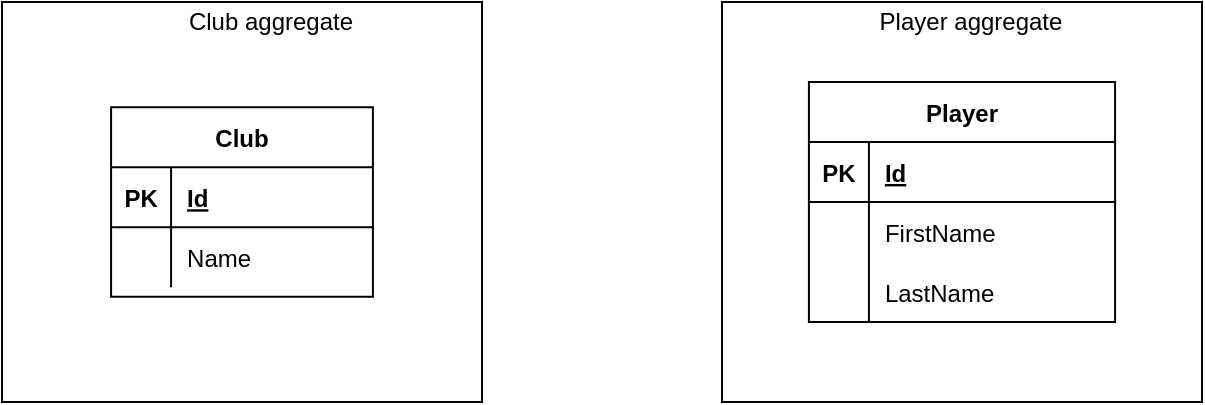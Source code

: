 <mxfile version="14.8.4" type="device"><diagram id="R2lEEEUBdFMjLlhIrx00" name="Page-1"><mxGraphModel dx="2568" dy="635" grid="1" gridSize="10" guides="1" tooltips="1" connect="1" arrows="1" fold="1" page="1" pageScale="1" pageWidth="850" pageHeight="1100" math="0" shadow="0" extFonts="Permanent Marker^https://fonts.googleapis.com/css?family=Permanent+Marker"><root><mxCell id="0"/><mxCell id="1" parent="0"/><mxCell id="gg8PAinaPa6_kpaQrIuv-1" value="" style="group" vertex="1" connectable="0" parent="1"><mxGeometry x="240" y="320" width="240" height="200" as="geometry"/></mxCell><mxCell id="YP9DN8QgEFIF_HLCPCEO-30" value="" style="whiteSpace=wrap;html=1;" parent="gg8PAinaPa6_kpaQrIuv-1" vertex="1"><mxGeometry width="240" height="200" as="geometry"/></mxCell><mxCell id="YP9DN8QgEFIF_HLCPCEO-31" value="Player aggregate" style="text;html=1;align=center;verticalAlign=middle;resizable=0;points=[];autosize=1;strokeColor=none;" parent="gg8PAinaPa6_kpaQrIuv-1" vertex="1"><mxGeometry x="69.231" width="110" height="20" as="geometry"/></mxCell><mxCell id="YP9DN8QgEFIF_HLCPCEO-17" value="Player" style="shape=table;startSize=30;container=1;collapsible=1;childLayout=tableLayout;fixedRows=1;rowLines=0;fontStyle=1;align=center;resizeLast=1;" parent="gg8PAinaPa6_kpaQrIuv-1" vertex="1"><mxGeometry x="43.46" y="40" width="153.08" height="120" as="geometry"/></mxCell><mxCell id="YP9DN8QgEFIF_HLCPCEO-18" value="" style="shape=partialRectangle;collapsible=0;dropTarget=0;pointerEvents=0;fillColor=none;top=0;left=0;bottom=1;right=0;points=[[0,0.5],[1,0.5]];portConstraint=eastwest;" parent="YP9DN8QgEFIF_HLCPCEO-17" vertex="1"><mxGeometry y="30" width="153.08" height="30" as="geometry"/></mxCell><mxCell id="YP9DN8QgEFIF_HLCPCEO-19" value="PK" style="shape=partialRectangle;connectable=0;fillColor=none;top=0;left=0;bottom=0;right=0;fontStyle=1;overflow=hidden;" parent="YP9DN8QgEFIF_HLCPCEO-18" vertex="1"><mxGeometry width="30" height="30" as="geometry"/></mxCell><mxCell id="YP9DN8QgEFIF_HLCPCEO-20" value="Id" style="shape=partialRectangle;connectable=0;fillColor=none;top=0;left=0;bottom=0;right=0;align=left;spacingLeft=6;fontStyle=5;overflow=hidden;" parent="YP9DN8QgEFIF_HLCPCEO-18" vertex="1"><mxGeometry x="30" width="123.08" height="30" as="geometry"/></mxCell><mxCell id="YP9DN8QgEFIF_HLCPCEO-21" value="" style="shape=partialRectangle;collapsible=0;dropTarget=0;pointerEvents=0;fillColor=none;top=0;left=0;bottom=0;right=0;points=[[0,0.5],[1,0.5]];portConstraint=eastwest;" parent="YP9DN8QgEFIF_HLCPCEO-17" vertex="1"><mxGeometry y="60" width="153.08" height="30" as="geometry"/></mxCell><mxCell id="YP9DN8QgEFIF_HLCPCEO-22" value="" style="shape=partialRectangle;connectable=0;fillColor=none;top=0;left=0;bottom=0;right=0;editable=1;overflow=hidden;" parent="YP9DN8QgEFIF_HLCPCEO-21" vertex="1"><mxGeometry width="30" height="30" as="geometry"/></mxCell><mxCell id="YP9DN8QgEFIF_HLCPCEO-23" value="FirstName" style="shape=partialRectangle;connectable=0;fillColor=none;top=0;left=0;bottom=0;right=0;align=left;spacingLeft=6;overflow=hidden;" parent="YP9DN8QgEFIF_HLCPCEO-21" vertex="1"><mxGeometry x="30" width="123.08" height="30" as="geometry"/></mxCell><mxCell id="YP9DN8QgEFIF_HLCPCEO-24" value="" style="shape=partialRectangle;collapsible=0;dropTarget=0;pointerEvents=0;fillColor=none;top=0;left=0;bottom=0;right=0;points=[[0,0.5],[1,0.5]];portConstraint=eastwest;" parent="YP9DN8QgEFIF_HLCPCEO-17" vertex="1"><mxGeometry y="90" width="153.08" height="30" as="geometry"/></mxCell><mxCell id="YP9DN8QgEFIF_HLCPCEO-25" value="" style="shape=partialRectangle;connectable=0;fillColor=none;top=0;left=0;bottom=0;right=0;editable=1;overflow=hidden;" parent="YP9DN8QgEFIF_HLCPCEO-24" vertex="1"><mxGeometry width="30" height="30" as="geometry"/></mxCell><mxCell id="YP9DN8QgEFIF_HLCPCEO-26" value="LastName" style="shape=partialRectangle;connectable=0;fillColor=none;top=0;left=0;bottom=0;right=0;align=left;spacingLeft=6;overflow=hidden;" parent="YP9DN8QgEFIF_HLCPCEO-24" vertex="1"><mxGeometry x="30" width="123.08" height="30" as="geometry"/></mxCell><mxCell id="gg8PAinaPa6_kpaQrIuv-2" value="" style="group" vertex="1" connectable="0" parent="1"><mxGeometry x="-120" y="320" width="240" height="200" as="geometry"/></mxCell><mxCell id="YP9DN8QgEFIF_HLCPCEO-15" value="" style="whiteSpace=wrap;html=1;" parent="gg8PAinaPa6_kpaQrIuv-2" vertex="1"><mxGeometry width="240" height="200.0" as="geometry"/></mxCell><mxCell id="YP9DN8QgEFIF_HLCPCEO-16" value="Club aggregate" style="text;html=1;align=center;verticalAlign=middle;resizable=0;points=[];autosize=1;strokeColor=none;" parent="gg8PAinaPa6_kpaQrIuv-2" vertex="1"><mxGeometry x="83.636" width="100" height="20" as="geometry"/></mxCell><mxCell id="YP9DN8QgEFIF_HLCPCEO-1" value="Club" style="shape=table;startSize=30;container=1;collapsible=1;childLayout=tableLayout;fixedRows=1;rowLines=0;fontStyle=1;align=center;resizeLast=1;" parent="gg8PAinaPa6_kpaQrIuv-2" vertex="1"><mxGeometry x="54.545" y="52.635" width="130.909" height="94.737" as="geometry"/></mxCell><mxCell id="YP9DN8QgEFIF_HLCPCEO-2" value="" style="shape=partialRectangle;collapsible=0;dropTarget=0;pointerEvents=0;fillColor=none;top=0;left=0;bottom=1;right=0;points=[[0,0.5],[1,0.5]];portConstraint=eastwest;" parent="YP9DN8QgEFIF_HLCPCEO-1" vertex="1"><mxGeometry y="30" width="130.909" height="30" as="geometry"/></mxCell><mxCell id="YP9DN8QgEFIF_HLCPCEO-3" value="PK" style="shape=partialRectangle;connectable=0;fillColor=none;top=0;left=0;bottom=0;right=0;fontStyle=1;overflow=hidden;" parent="YP9DN8QgEFIF_HLCPCEO-2" vertex="1"><mxGeometry width="30" height="30" as="geometry"/></mxCell><mxCell id="YP9DN8QgEFIF_HLCPCEO-4" value="Id" style="shape=partialRectangle;connectable=0;fillColor=none;top=0;left=0;bottom=0;right=0;align=left;spacingLeft=6;fontStyle=5;overflow=hidden;" parent="YP9DN8QgEFIF_HLCPCEO-2" vertex="1"><mxGeometry x="30" width="100.909" height="30" as="geometry"/></mxCell><mxCell id="YP9DN8QgEFIF_HLCPCEO-5" value="" style="shape=partialRectangle;collapsible=0;dropTarget=0;pointerEvents=0;fillColor=none;top=0;left=0;bottom=0;right=0;points=[[0,0.5],[1,0.5]];portConstraint=eastwest;" parent="YP9DN8QgEFIF_HLCPCEO-1" vertex="1"><mxGeometry y="60" width="130.909" height="30" as="geometry"/></mxCell><mxCell id="YP9DN8QgEFIF_HLCPCEO-6" value="" style="shape=partialRectangle;connectable=0;fillColor=none;top=0;left=0;bottom=0;right=0;editable=1;overflow=hidden;" parent="YP9DN8QgEFIF_HLCPCEO-5" vertex="1"><mxGeometry width="30" height="30" as="geometry"/></mxCell><mxCell id="YP9DN8QgEFIF_HLCPCEO-7" value="Name" style="shape=partialRectangle;connectable=0;fillColor=none;top=0;left=0;bottom=0;right=0;align=left;spacingLeft=6;overflow=hidden;" parent="YP9DN8QgEFIF_HLCPCEO-5" vertex="1"><mxGeometry x="30" width="100.909" height="30" as="geometry"/></mxCell></root></mxGraphModel></diagram></mxfile>